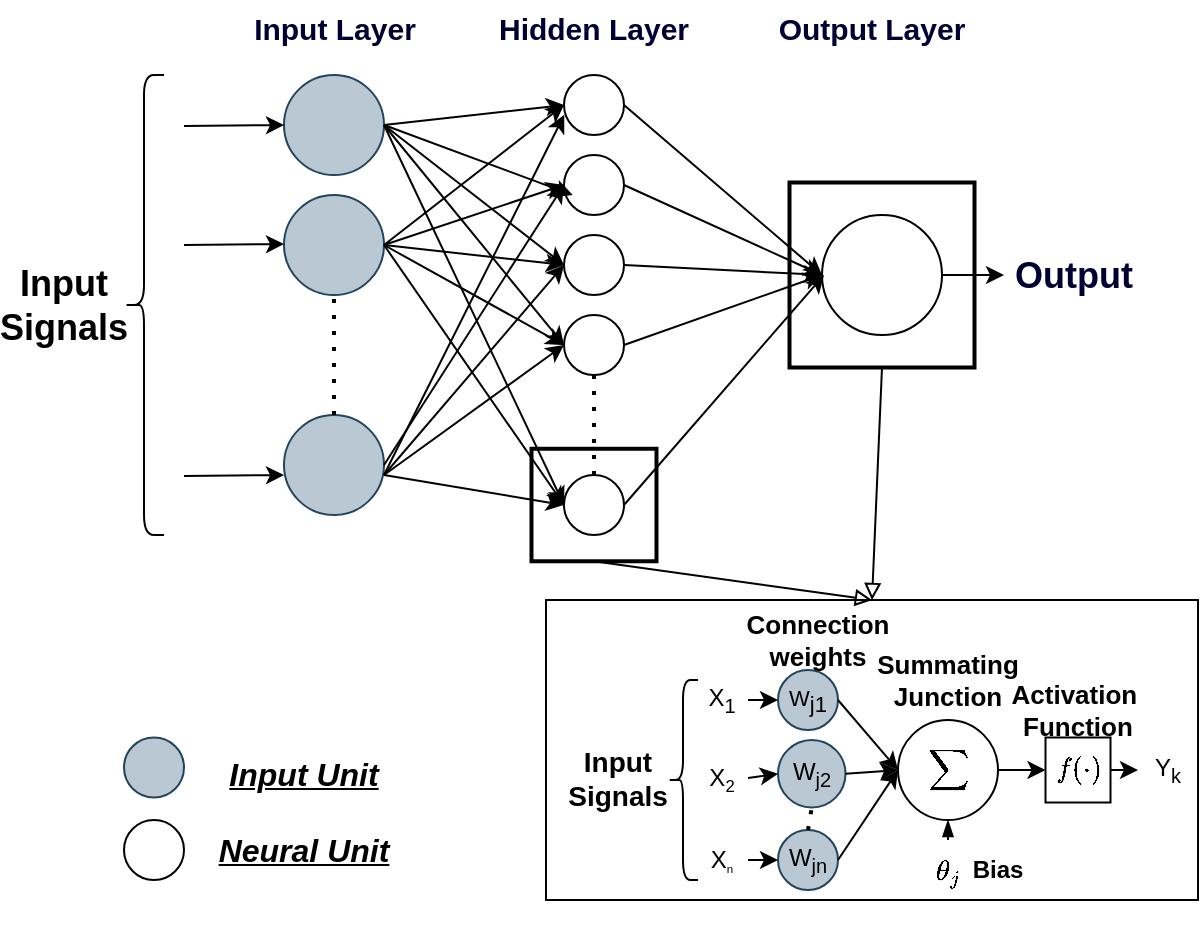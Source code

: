 <mxfile version="14.5.8" type="github">
  <diagram id="PcK8HiPGNt8-FAUTrwxG" name="第 1 页">
    <mxGraphModel dx="1038" dy="547" grid="1" gridSize="10" guides="1" tooltips="1" connect="1" arrows="1" fold="1" page="1" pageScale="1" pageWidth="827" pageHeight="1169" math="1" shadow="0">
      <root>
        <mxCell id="0" />
        <mxCell id="1" parent="0" />
        <mxCell id="slfy005rtpeVditU27t0-1" value="" style="rounded=0;whiteSpace=wrap;html=1;fontFamily=Helvetica;fontSize=13;" parent="1" vertex="1">
          <mxGeometry x="411" y="820" width="326" height="150" as="geometry" />
        </mxCell>
        <mxCell id="slfy005rtpeVditU27t0-2" value="" style="shape=curlyBracket;whiteSpace=wrap;html=1;rounded=1;fontFamily=Helvetica;fontSize=13;" parent="1" vertex="1">
          <mxGeometry x="200" y="557.5" width="20" height="230" as="geometry" />
        </mxCell>
        <mxCell id="slfy005rtpeVditU27t0-3" value="&lt;font style=&quot;font-size: 18px&quot;&gt;Input&lt;br&gt;Signals&lt;/font&gt;" style="text;html=1;strokeColor=none;fillColor=none;align=center;verticalAlign=middle;whiteSpace=wrap;rounded=0;fontFamily=Helvetica;fontSize=14;rotation=0;fontStyle=1" parent="1" vertex="1">
          <mxGeometry x="150" y="662.5" width="40" height="20" as="geometry" />
        </mxCell>
        <mxCell id="slfy005rtpeVditU27t0-4" value="" style="ellipse;whiteSpace=wrap;html=1;aspect=fixed;fontFamily=Helvetica;fontSize=13;fillColor=#bac8d3;strokeColor=#23445d;" parent="1" vertex="1">
          <mxGeometry x="280" y="557.5" width="50" height="50" as="geometry" />
        </mxCell>
        <mxCell id="slfy005rtpeVditU27t0-5" value="" style="ellipse;whiteSpace=wrap;html=1;aspect=fixed;fontFamily=Helvetica;fontSize=13;fillColor=#bac8d3;strokeColor=#23445d;" parent="1" vertex="1">
          <mxGeometry x="280" y="617.5" width="50" height="50" as="geometry" />
        </mxCell>
        <mxCell id="slfy005rtpeVditU27t0-6" value="" style="ellipse;whiteSpace=wrap;html=1;aspect=fixed;fontFamily=Helvetica;fontSize=13;fillColor=#bac8d3;strokeColor=#23445d;" parent="1" vertex="1">
          <mxGeometry x="280" y="727.5" width="50" height="50" as="geometry" />
        </mxCell>
        <mxCell id="slfy005rtpeVditU27t0-7" value="" style="endArrow=none;dashed=1;html=1;dashPattern=1 3;strokeWidth=2;fontFamily=Times New Roman;fontSize=10;fontColor=#808080;entryX=0.5;entryY=1;entryDx=0;entryDy=0;exitX=0.5;exitY=0;exitDx=0;exitDy=0;" parent="1" source="slfy005rtpeVditU27t0-6" target="slfy005rtpeVditU27t0-5" edge="1">
          <mxGeometry width="50" height="50" relative="1" as="geometry">
            <mxPoint x="540" y="647.5" as="sourcePoint" />
            <mxPoint x="590" y="597.5" as="targetPoint" />
          </mxGeometry>
        </mxCell>
        <mxCell id="slfy005rtpeVditU27t0-8" value="" style="ellipse;whiteSpace=wrap;html=1;aspect=fixed;fontFamily=Times New Roman;fontSize=10;" parent="1" vertex="1">
          <mxGeometry x="420" y="557.5" width="30" height="30" as="geometry" />
        </mxCell>
        <mxCell id="slfy005rtpeVditU27t0-9" value="" style="ellipse;whiteSpace=wrap;html=1;aspect=fixed;fontFamily=Times New Roman;fontSize=10;" parent="1" vertex="1">
          <mxGeometry x="420" y="597.5" width="30" height="30" as="geometry" />
        </mxCell>
        <mxCell id="slfy005rtpeVditU27t0-10" value="" style="ellipse;whiteSpace=wrap;html=1;aspect=fixed;fontFamily=Times New Roman;fontSize=10;" parent="1" vertex="1">
          <mxGeometry x="420" y="637.5" width="30" height="30" as="geometry" />
        </mxCell>
        <mxCell id="slfy005rtpeVditU27t0-11" value="" style="ellipse;whiteSpace=wrap;html=1;aspect=fixed;fontFamily=Times New Roman;fontSize=10;" parent="1" vertex="1">
          <mxGeometry x="420" y="677.5" width="30" height="30" as="geometry" />
        </mxCell>
        <mxCell id="slfy005rtpeVditU27t0-12" value="" style="ellipse;whiteSpace=wrap;html=1;aspect=fixed;fontFamily=Times New Roman;fontSize=10;" parent="1" vertex="1">
          <mxGeometry x="420" y="757.5" width="30" height="30" as="geometry" />
        </mxCell>
        <mxCell id="slfy005rtpeVditU27t0-13" value="" style="endArrow=classic;html=1;fontFamily=Times New Roman;fontSize=10;fontColor=#808080;entryX=0;entryY=0.5;entryDx=0;entryDy=0;exitX=1;exitY=0.5;exitDx=0;exitDy=0;" parent="1" source="slfy005rtpeVditU27t0-4" target="slfy005rtpeVditU27t0-8" edge="1">
          <mxGeometry width="50" height="50" relative="1" as="geometry">
            <mxPoint x="330" y="587.5" as="sourcePoint" />
            <mxPoint x="380" y="537.5" as="targetPoint" />
          </mxGeometry>
        </mxCell>
        <mxCell id="slfy005rtpeVditU27t0-14" value="" style="endArrow=classic;html=1;fontFamily=Times New Roman;fontSize=10;fontColor=#808080;entryX=0;entryY=0.5;entryDx=0;entryDy=0;" parent="1" target="slfy005rtpeVditU27t0-8" edge="1">
          <mxGeometry width="50" height="50" relative="1" as="geometry">
            <mxPoint x="330" y="642.5" as="sourcePoint" />
            <mxPoint x="420" y="627.5" as="targetPoint" />
          </mxGeometry>
        </mxCell>
        <mxCell id="slfy005rtpeVditU27t0-15" value="" style="endArrow=classic;html=1;fontFamily=Times New Roman;fontSize=10;fontColor=#808080;entryX=0;entryY=0.5;entryDx=0;entryDy=0;exitX=1;exitY=0.5;exitDx=0;exitDy=0;" parent="1" source="slfy005rtpeVditU27t0-6" target="slfy005rtpeVditU27t0-9" edge="1">
          <mxGeometry width="50" height="50" relative="1" as="geometry">
            <mxPoint x="280" y="757.5" as="sourcePoint" />
            <mxPoint x="370" y="742.5" as="targetPoint" />
          </mxGeometry>
        </mxCell>
        <mxCell id="slfy005rtpeVditU27t0-16" value="" style="endArrow=classic;html=1;fontFamily=Times New Roman;fontSize=10;fontColor=#808080;entryX=0;entryY=0.5;entryDx=0;entryDy=0;" parent="1" target="slfy005rtpeVditU27t0-10" edge="1">
          <mxGeometry width="50" height="50" relative="1" as="geometry">
            <mxPoint x="330" y="757.5" as="sourcePoint" />
            <mxPoint x="430.13" y="627.405" as="targetPoint" />
          </mxGeometry>
        </mxCell>
        <mxCell id="slfy005rtpeVditU27t0-17" value="" style="endArrow=classic;html=1;fontFamily=Times New Roman;fontSize=10;fontColor=#808080;entryX=0.407;entryY=0.333;entryDx=0;entryDy=0;entryPerimeter=0;" parent="1" edge="1">
          <mxGeometry width="50" height="50" relative="1" as="geometry">
            <mxPoint x="330" y="757.5" as="sourcePoint" />
            <mxPoint x="420.13" y="577.405" as="targetPoint" />
          </mxGeometry>
        </mxCell>
        <mxCell id="slfy005rtpeVditU27t0-18" value="" style="endArrow=classic;html=1;fontFamily=Times New Roman;fontSize=10;fontColor=#808080;entryX=0;entryY=0.5;entryDx=0;entryDy=0;" parent="1" target="slfy005rtpeVditU27t0-11" edge="1">
          <mxGeometry width="50" height="50" relative="1" as="geometry">
            <mxPoint x="330" y="757.5" as="sourcePoint" />
            <mxPoint x="420.13" y="697.505" as="targetPoint" />
          </mxGeometry>
        </mxCell>
        <mxCell id="slfy005rtpeVditU27t0-19" value="" style="endArrow=classic;html=1;fontFamily=Times New Roman;fontSize=10;fontColor=#808080;entryX=0;entryY=0.5;entryDx=0;entryDy=0;" parent="1" edge="1">
          <mxGeometry width="50" height="50" relative="1" as="geometry">
            <mxPoint x="330" y="757.5" as="sourcePoint" />
            <mxPoint x="420" y="772.5" as="targetPoint" />
          </mxGeometry>
        </mxCell>
        <mxCell id="slfy005rtpeVditU27t0-20" value="" style="endArrow=classic;html=1;fontFamily=Times New Roman;fontSize=10;fontColor=#808080;entryX=0.146;entryY=0.667;entryDx=0;entryDy=0;exitX=1;exitY=0.5;exitDx=0;exitDy=0;entryPerimeter=0;" parent="1" source="slfy005rtpeVditU27t0-4" target="slfy005rtpeVditU27t0-9" edge="1">
          <mxGeometry width="50" height="50" relative="1" as="geometry">
            <mxPoint x="340" y="597.5" as="sourcePoint" />
            <mxPoint x="430" y="582.5" as="targetPoint" />
          </mxGeometry>
        </mxCell>
        <mxCell id="slfy005rtpeVditU27t0-21" value="" style="endArrow=classic;html=1;fontFamily=Times New Roman;fontSize=10;fontColor=#808080;entryX=0;entryY=0.5;entryDx=0;entryDy=0;exitX=1;exitY=0.5;exitDx=0;exitDy=0;" parent="1" source="slfy005rtpeVditU27t0-4" target="slfy005rtpeVditU27t0-10" edge="1">
          <mxGeometry width="50" height="50" relative="1" as="geometry">
            <mxPoint x="331" y="587.5" as="sourcePoint" />
            <mxPoint x="434.393" y="633.107" as="targetPoint" />
          </mxGeometry>
        </mxCell>
        <mxCell id="slfy005rtpeVditU27t0-22" value="" style="endArrow=classic;html=1;fontFamily=Times New Roman;fontSize=10;fontColor=#808080;entryX=0;entryY=0.5;entryDx=0;entryDy=0;exitX=1;exitY=0.5;exitDx=0;exitDy=0;" parent="1" source="slfy005rtpeVditU27t0-4" target="slfy005rtpeVditU27t0-11" edge="1">
          <mxGeometry width="50" height="50" relative="1" as="geometry">
            <mxPoint x="350" y="602.5" as="sourcePoint" />
            <mxPoint x="440" y="672.5" as="targetPoint" />
          </mxGeometry>
        </mxCell>
        <mxCell id="slfy005rtpeVditU27t0-23" value="" style="endArrow=classic;html=1;fontFamily=Times New Roman;fontSize=10;fontColor=#808080;entryX=0;entryY=0.5;entryDx=0;entryDy=0;exitX=1;exitY=0.5;exitDx=0;exitDy=0;" parent="1" source="slfy005rtpeVditU27t0-4" edge="1">
          <mxGeometry width="50" height="50" relative="1" as="geometry">
            <mxPoint x="370" y="622.5" as="sourcePoint" />
            <mxPoint x="420" y="772.5" as="targetPoint" />
          </mxGeometry>
        </mxCell>
        <mxCell id="slfy005rtpeVditU27t0-24" value="" style="endArrow=classic;html=1;fontFamily=Times New Roman;fontSize=10;fontColor=#808080;entryX=0;entryY=0.5;entryDx=0;entryDy=0;exitX=1;exitY=0.5;exitDx=0;exitDy=0;" parent="1" source="slfy005rtpeVditU27t0-5" target="slfy005rtpeVditU27t0-9" edge="1">
          <mxGeometry width="50" height="50" relative="1" as="geometry">
            <mxPoint x="340" y="652.5" as="sourcePoint" />
            <mxPoint x="430" y="582.5" as="targetPoint" />
          </mxGeometry>
        </mxCell>
        <mxCell id="slfy005rtpeVditU27t0-25" value="" style="endArrow=classic;html=1;fontFamily=Times New Roman;fontSize=10;fontColor=#808080;entryX=0;entryY=0.5;entryDx=0;entryDy=0;exitX=1;exitY=0.5;exitDx=0;exitDy=0;" parent="1" source="slfy005rtpeVditU27t0-5" target="slfy005rtpeVditU27t0-10" edge="1">
          <mxGeometry width="50" height="50" relative="1" as="geometry">
            <mxPoint x="350" y="662.5" as="sourcePoint" />
            <mxPoint x="440" y="592.5" as="targetPoint" />
          </mxGeometry>
        </mxCell>
        <mxCell id="slfy005rtpeVditU27t0-26" value="" style="endArrow=classic;html=1;fontFamily=Times New Roman;fontSize=10;fontColor=#808080;entryX=0;entryY=0.5;entryDx=0;entryDy=0;exitX=1;exitY=0.5;exitDx=0;exitDy=0;" parent="1" source="slfy005rtpeVditU27t0-5" target="slfy005rtpeVditU27t0-11" edge="1">
          <mxGeometry width="50" height="50" relative="1" as="geometry">
            <mxPoint x="360" y="672.5" as="sourcePoint" />
            <mxPoint x="450" y="602.5" as="targetPoint" />
          </mxGeometry>
        </mxCell>
        <mxCell id="slfy005rtpeVditU27t0-27" value="" style="endArrow=classic;html=1;fontFamily=Times New Roman;fontSize=10;fontColor=#808080;entryX=0;entryY=0.5;entryDx=0;entryDy=0;exitX=1;exitY=0.5;exitDx=0;exitDy=0;" parent="1" source="slfy005rtpeVditU27t0-5" edge="1">
          <mxGeometry width="50" height="50" relative="1" as="geometry">
            <mxPoint x="380" y="692.5" as="sourcePoint" />
            <mxPoint x="420" y="772.5" as="targetPoint" />
          </mxGeometry>
        </mxCell>
        <mxCell id="slfy005rtpeVditU27t0-28" value="&lt;font style=&quot;font-size: 15px&quot;&gt;Input Layer&lt;/font&gt;" style="text;html=1;strokeColor=none;fillColor=none;align=center;verticalAlign=middle;whiteSpace=wrap;rounded=0;fontFamily=Helvetica;fontSize=14;fontColor=#000033;fontStyle=1" parent="1" vertex="1">
          <mxGeometry x="257.5" y="520" width="95" height="27.5" as="geometry" />
        </mxCell>
        <mxCell id="slfy005rtpeVditU27t0-29" value="&lt;font style=&quot;font-size: 15px&quot;&gt;Hidden Layer&lt;/font&gt;" style="text;html=1;strokeColor=none;fillColor=none;align=center;verticalAlign=middle;whiteSpace=wrap;rounded=0;fontFamily=Helvetica;fontSize=13;fontColor=#000033;fontStyle=1" parent="1" vertex="1">
          <mxGeometry x="385" y="523.75" width="100" height="20" as="geometry" />
        </mxCell>
        <mxCell id="slfy005rtpeVditU27t0-30" style="edgeStyle=orthogonalEdgeStyle;rounded=0;orthogonalLoop=1;jettySize=auto;html=1;exitX=1;exitY=0.5;exitDx=0;exitDy=0;fontFamily=Helvetica;fontSize=13;fontColor=#000033;" parent="1" source="slfy005rtpeVditU27t0-31" target="slfy005rtpeVditU27t0-39" edge="1">
          <mxGeometry relative="1" as="geometry" />
        </mxCell>
        <mxCell id="slfy005rtpeVditU27t0-31" value="" style="ellipse;whiteSpace=wrap;html=1;aspect=fixed;fontFamily=Times New Roman;fontSize=10;" parent="1" vertex="1">
          <mxGeometry x="549" y="627.5" width="60" height="60" as="geometry" />
        </mxCell>
        <mxCell id="slfy005rtpeVditU27t0-32" value="" style="endArrow=none;dashed=1;html=1;dashPattern=1 3;strokeWidth=2;fontFamily=Times New Roman;fontSize=10;fontColor=#000033;entryX=0.5;entryY=1;entryDx=0;entryDy=0;exitX=0.5;exitY=0;exitDx=0;exitDy=0;" parent="1" target="slfy005rtpeVditU27t0-11" edge="1">
          <mxGeometry width="50" height="50" relative="1" as="geometry">
            <mxPoint x="435" y="757.5" as="sourcePoint" />
            <mxPoint x="490" y="707.5" as="targetPoint" />
          </mxGeometry>
        </mxCell>
        <mxCell id="slfy005rtpeVditU27t0-33" value="" style="endArrow=classic;html=1;fontFamily=Times New Roman;fontSize=10;fontColor=#000033;exitX=1;exitY=0.5;exitDx=0;exitDy=0;entryX=0;entryY=0.5;entryDx=0;entryDy=0;" parent="1" source="slfy005rtpeVditU27t0-8" target="slfy005rtpeVditU27t0-31" edge="1">
          <mxGeometry width="50" height="50" relative="1" as="geometry">
            <mxPoint x="540" y="627.5" as="sourcePoint" />
            <mxPoint x="590" y="577.5" as="targetPoint" />
          </mxGeometry>
        </mxCell>
        <mxCell id="slfy005rtpeVditU27t0-34" value="" style="endArrow=classic;html=1;fontFamily=Times New Roman;fontSize=10;fontColor=#000033;exitX=1;exitY=0.5;exitDx=0;exitDy=0;entryX=0;entryY=0.5;entryDx=0;entryDy=0;" parent="1" source="slfy005rtpeVditU27t0-9" target="slfy005rtpeVditU27t0-31" edge="1">
          <mxGeometry width="50" height="50" relative="1" as="geometry">
            <mxPoint x="470" y="592.5" as="sourcePoint" />
            <mxPoint x="569" y="677.5" as="targetPoint" />
          </mxGeometry>
        </mxCell>
        <mxCell id="slfy005rtpeVditU27t0-35" value="" style="endArrow=classic;html=1;fontFamily=Times New Roman;fontSize=10;fontColor=#000033;exitX=1;exitY=0.5;exitDx=0;exitDy=0;entryX=0;entryY=0.5;entryDx=0;entryDy=0;" parent="1" source="slfy005rtpeVditU27t0-10" target="slfy005rtpeVditU27t0-31" edge="1">
          <mxGeometry width="50" height="50" relative="1" as="geometry">
            <mxPoint x="480" y="602.5" as="sourcePoint" />
            <mxPoint x="579" y="687.5" as="targetPoint" />
          </mxGeometry>
        </mxCell>
        <mxCell id="slfy005rtpeVditU27t0-36" value="" style="endArrow=classic;html=1;fontFamily=Times New Roman;fontSize=10;fontColor=#000033;exitX=1;exitY=0.5;exitDx=0;exitDy=0;entryX=0;entryY=0.5;entryDx=0;entryDy=0;" parent="1" source="slfy005rtpeVditU27t0-11" target="slfy005rtpeVditU27t0-31" edge="1">
          <mxGeometry width="50" height="50" relative="1" as="geometry">
            <mxPoint x="490" y="612.5" as="sourcePoint" />
            <mxPoint x="589" y="697.5" as="targetPoint" />
          </mxGeometry>
        </mxCell>
        <mxCell id="slfy005rtpeVditU27t0-37" value="" style="endArrow=classic;html=1;fontFamily=Times New Roman;fontSize=10;fontColor=#000033;exitX=1;exitY=0.5;exitDx=0;exitDy=0;" parent="1" edge="1">
          <mxGeometry width="50" height="50" relative="1" as="geometry">
            <mxPoint x="450" y="772.5" as="sourcePoint" />
            <mxPoint x="550" y="657.5" as="targetPoint" />
          </mxGeometry>
        </mxCell>
        <mxCell id="slfy005rtpeVditU27t0-38" value="&lt;font style=&quot;font-size: 15px&quot;&gt;Output Layer&lt;/font&gt;" style="text;html=1;strokeColor=none;fillColor=none;align=center;verticalAlign=middle;whiteSpace=wrap;rounded=0;fontFamily=Helvetica;fontSize=13;fontColor=#000033;fontStyle=1" parent="1" vertex="1">
          <mxGeometry x="522" y="522.5" width="104" height="22.5" as="geometry" />
        </mxCell>
        <mxCell id="slfy005rtpeVditU27t0-39" value="&lt;b&gt;&lt;font style=&quot;font-size: 18px&quot;&gt;Output&lt;/font&gt;&lt;/b&gt;" style="text;html=1;strokeColor=none;fillColor=none;align=center;verticalAlign=middle;whiteSpace=wrap;rounded=0;fontFamily=Helvetica;fontSize=14;fontColor=#000033;" parent="1" vertex="1">
          <mxGeometry x="640" y="647.5" width="70" height="20" as="geometry" />
        </mxCell>
        <mxCell id="slfy005rtpeVditU27t0-44" value="" style="endArrow=classic;html=1;entryX=0;entryY=0.5;entryDx=0;entryDy=0;" parent="1" target="slfy005rtpeVditU27t0-4" edge="1">
          <mxGeometry width="50" height="50" relative="1" as="geometry">
            <mxPoint x="230" y="583" as="sourcePoint" />
            <mxPoint x="440" y="710" as="targetPoint" />
          </mxGeometry>
        </mxCell>
        <mxCell id="slfy005rtpeVditU27t0-45" value="" style="endArrow=classic;html=1;entryX=0;entryY=0.5;entryDx=0;entryDy=0;" parent="1" edge="1">
          <mxGeometry width="50" height="50" relative="1" as="geometry">
            <mxPoint x="230" y="642.5" as="sourcePoint" />
            <mxPoint x="280" y="642" as="targetPoint" />
          </mxGeometry>
        </mxCell>
        <mxCell id="slfy005rtpeVditU27t0-46" value="" style="endArrow=classic;html=1;entryX=0;entryY=0.5;entryDx=0;entryDy=0;" parent="1" edge="1">
          <mxGeometry width="50" height="50" relative="1" as="geometry">
            <mxPoint x="230" y="758" as="sourcePoint" />
            <mxPoint x="280" y="757.5" as="targetPoint" />
          </mxGeometry>
        </mxCell>
        <mxCell id="slfy005rtpeVditU27t0-47" value="" style="rounded=0;whiteSpace=wrap;html=1;fillColor=none;strokeWidth=2;" parent="1" vertex="1">
          <mxGeometry x="403.75" y="744.38" width="62.5" height="56.25" as="geometry" />
        </mxCell>
        <mxCell id="slfy005rtpeVditU27t0-48" value="" style="whiteSpace=wrap;html=1;aspect=fixed;strokeColor=#000000;strokeWidth=2;fillColor=none;" parent="1" vertex="1">
          <mxGeometry x="532.75" y="611.25" width="92.5" height="92.5" as="geometry" />
        </mxCell>
        <mxCell id="slfy005rtpeVditU27t0-52" value="" style="endArrow=block;html=1;entryX=0.5;entryY=0;entryDx=0;entryDy=0;exitX=0.5;exitY=1;exitDx=0;exitDy=0;endFill=0;" parent="1" source="slfy005rtpeVditU27t0-47" target="slfy005rtpeVditU27t0-1" edge="1">
          <mxGeometry width="50" height="50" relative="1" as="geometry">
            <mxPoint x="390" y="750" as="sourcePoint" />
            <mxPoint x="440" y="700" as="targetPoint" />
          </mxGeometry>
        </mxCell>
        <mxCell id="slfy005rtpeVditU27t0-53" value="" style="endArrow=block;html=1;exitX=0.5;exitY=1;exitDx=0;exitDy=0;endFill=0;entryX=0.5;entryY=0;entryDx=0;entryDy=0;" parent="1" source="slfy005rtpeVditU27t0-48" target="slfy005rtpeVditU27t0-1" edge="1">
          <mxGeometry width="50" height="50" relative="1" as="geometry">
            <mxPoint x="390" y="750" as="sourcePoint" />
            <mxPoint x="570" y="840" as="targetPoint" />
          </mxGeometry>
        </mxCell>
        <mxCell id="slfy005rtpeVditU27t0-54" value="" style="shape=curlyBracket;whiteSpace=wrap;html=1;rounded=1;fontFamily=Helvetica;fontSize=13;" parent="1" vertex="1">
          <mxGeometry x="472" y="860" width="15" height="100" as="geometry" />
        </mxCell>
        <mxCell id="slfy005rtpeVditU27t0-55" value="Input&lt;br style=&quot;font-size: 14px;&quot;&gt;Signals" style="text;html=1;strokeColor=none;fillColor=none;align=center;verticalAlign=middle;whiteSpace=wrap;rounded=0;fontFamily=Helvetica;fontSize=14;rotation=0;fontStyle=1" parent="1" vertex="1">
          <mxGeometry x="427" y="898.75" width="40" height="20" as="geometry" />
        </mxCell>
        <mxCell id="slfy005rtpeVditU27t0-63" value="&lt;font style=&quot;font-size: 11px&quot;&gt;W&lt;sub style=&quot;font-size: 11px&quot;&gt;j1&lt;/sub&gt;&lt;/font&gt;" style="ellipse;whiteSpace=wrap;html=1;aspect=fixed;fontFamily=Helvetica;fontSize=13;fillColor=#bac8d3;strokeColor=#23445d;" parent="1" vertex="1">
          <mxGeometry x="527" y="855" width="30" height="30" as="geometry" />
        </mxCell>
        <mxCell id="slfy005rtpeVditU27t0-64" value="&lt;font style=&quot;font-size: 12px&quot;&gt;W&lt;sub&gt;j2&lt;/sub&gt;&lt;/font&gt;" style="ellipse;whiteSpace=wrap;html=1;aspect=fixed;fontFamily=Helvetica;fontSize=13;fillColor=#bac8d3;strokeColor=#23445d;" parent="1" vertex="1">
          <mxGeometry x="527" y="890" width="33.75" height="33.75" as="geometry" />
        </mxCell>
        <mxCell id="slfy005rtpeVditU27t0-65" value="&lt;font style=&quot;font-size: 12px&quot;&gt;W&lt;sub&gt;jn&lt;/sub&gt;&lt;/font&gt;" style="ellipse;whiteSpace=wrap;html=1;aspect=fixed;fontFamily=Helvetica;fontSize=13;fillColor=#bac8d3;strokeColor=#23445d;" parent="1" vertex="1">
          <mxGeometry x="527" y="935" width="30" height="30" as="geometry" />
        </mxCell>
        <mxCell id="slfy005rtpeVditU27t0-66" value="" style="endArrow=none;dashed=1;html=1;dashPattern=1 3;strokeWidth=2;fontFamily=Times New Roman;fontSize=10;fontColor=#808080;entryX=0.5;entryY=1;entryDx=0;entryDy=0;exitX=0.5;exitY=0;exitDx=0;exitDy=0;" parent="1" source="slfy005rtpeVditU27t0-65" target="slfy005rtpeVditU27t0-64" edge="1">
          <mxGeometry width="50" height="50" relative="1" as="geometry">
            <mxPoint x="812" y="862.5" as="sourcePoint" />
            <mxPoint x="862" y="812.5" as="targetPoint" />
          </mxGeometry>
        </mxCell>
        <mxCell id="slfy005rtpeVditU27t0-69" value="" style="endArrow=classic;html=1;entryX=0;entryY=0.5;entryDx=0;entryDy=0;" parent="1" target="slfy005rtpeVditU27t0-65" edge="1">
          <mxGeometry width="50" height="50" relative="1" as="geometry">
            <mxPoint x="512" y="950" as="sourcePoint" />
            <mxPoint x="537" y="949.5" as="targetPoint" />
          </mxGeometry>
        </mxCell>
        <mxCell id="slfy005rtpeVditU27t0-72" value="" style="endArrow=classic;html=1;entryX=0;entryY=0.5;entryDx=0;entryDy=0;" parent="1" target="slfy005rtpeVditU27t0-64" edge="1">
          <mxGeometry width="50" height="50" relative="1" as="geometry">
            <mxPoint x="512" y="909" as="sourcePoint" />
            <mxPoint x="547" y="959.5" as="targetPoint" />
          </mxGeometry>
        </mxCell>
        <mxCell id="slfy005rtpeVditU27t0-73" value="" style="endArrow=classic;html=1;entryX=0;entryY=0.5;entryDx=0;entryDy=0;" parent="1" target="slfy005rtpeVditU27t0-63" edge="1">
          <mxGeometry width="50" height="50" relative="1" as="geometry">
            <mxPoint x="512" y="870" as="sourcePoint" />
            <mxPoint x="557" y="969.5" as="targetPoint" />
          </mxGeometry>
        </mxCell>
        <mxCell id="slfy005rtpeVditU27t0-74" value="&lt;b&gt;&lt;font style=&quot;font-size: 13px&quot;&gt;Connection weights&lt;/font&gt;&lt;/b&gt;" style="text;html=1;strokeColor=none;fillColor=none;align=center;verticalAlign=middle;whiteSpace=wrap;rounded=0;" parent="1" vertex="1">
          <mxGeometry x="527" y="830" width="40" height="20" as="geometry" />
        </mxCell>
        <mxCell id="slfy005rtpeVditU27t0-75" value="X&lt;sub&gt;1&lt;/sub&gt;" style="text;html=1;strokeColor=none;fillColor=none;align=center;verticalAlign=middle;whiteSpace=wrap;rounded=0;" parent="1" vertex="1">
          <mxGeometry x="479" y="860" width="40" height="20" as="geometry" />
        </mxCell>
        <mxCell id="slfy005rtpeVditU27t0-76" value="X&lt;span style=&quot;font-size: 10px&quot;&gt;&lt;sub&gt;2&lt;/sub&gt;&lt;/span&gt;" style="text;html=1;strokeColor=none;fillColor=none;align=center;verticalAlign=middle;whiteSpace=wrap;rounded=0;" parent="1" vertex="1">
          <mxGeometry x="479" y="898.75" width="40" height="20" as="geometry" />
        </mxCell>
        <mxCell id="slfy005rtpeVditU27t0-77" value="X&lt;span style=&quot;font-size: 6.944px&quot;&gt;&lt;sub&gt;n&lt;/sub&gt;&lt;/span&gt;" style="text;html=1;strokeColor=none;fillColor=none;align=center;verticalAlign=middle;whiteSpace=wrap;rounded=0;" parent="1" vertex="1">
          <mxGeometry x="479" y="940" width="40" height="20" as="geometry" />
        </mxCell>
        <mxCell id="slfy005rtpeVditU27t0-78" value="$$\sum$$" style="ellipse;whiteSpace=wrap;html=1;aspect=fixed;strokeColor=#000000;strokeWidth=1;fillColor=none;" parent="1" vertex="1">
          <mxGeometry x="587" y="880" width="50" height="50" as="geometry" />
        </mxCell>
        <mxCell id="slfy005rtpeVditU27t0-79" value="" style="endArrow=classic;html=1;entryX=0;entryY=0.5;entryDx=0;entryDy=0;exitX=1;exitY=0.5;exitDx=0;exitDy=0;" parent="1" source="slfy005rtpeVditU27t0-63" target="slfy005rtpeVditU27t0-78" edge="1">
          <mxGeometry width="50" height="50" relative="1" as="geometry">
            <mxPoint x="387" y="820" as="sourcePoint" />
            <mxPoint x="437" y="770" as="targetPoint" />
          </mxGeometry>
        </mxCell>
        <mxCell id="slfy005rtpeVditU27t0-80" value="" style="endArrow=classic;html=1;entryX=0;entryY=0.5;entryDx=0;entryDy=0;exitX=1;exitY=0.5;exitDx=0;exitDy=0;" parent="1" source="slfy005rtpeVditU27t0-64" target="slfy005rtpeVditU27t0-78" edge="1">
          <mxGeometry width="50" height="50" relative="1" as="geometry">
            <mxPoint x="387" y="820" as="sourcePoint" />
            <mxPoint x="437" y="770" as="targetPoint" />
          </mxGeometry>
        </mxCell>
        <mxCell id="slfy005rtpeVditU27t0-81" value="" style="endArrow=classic;html=1;entryX=0;entryY=0.5;entryDx=0;entryDy=0;exitX=1;exitY=0.5;exitDx=0;exitDy=0;" parent="1" source="slfy005rtpeVditU27t0-65" target="slfy005rtpeVditU27t0-78" edge="1">
          <mxGeometry width="50" height="50" relative="1" as="geometry">
            <mxPoint x="387" y="820" as="sourcePoint" />
            <mxPoint x="437" y="770" as="targetPoint" />
          </mxGeometry>
        </mxCell>
        <mxCell id="slfy005rtpeVditU27t0-84" value="&lt;b&gt;&lt;font style=&quot;font-size: 13px&quot;&gt;Summating&lt;br&gt;Junction&lt;br&gt;&lt;/font&gt;&lt;/b&gt;" style="text;html=1;strokeColor=none;fillColor=none;align=center;verticalAlign=middle;whiteSpace=wrap;rounded=0;" parent="1" vertex="1">
          <mxGeometry x="592" y="850" width="40" height="20" as="geometry" />
        </mxCell>
        <mxCell id="slfy005rtpeVditU27t0-85" value="" style="endArrow=classic;html=1;exitX=1;exitY=0.5;exitDx=0;exitDy=0;" parent="1" source="slfy005rtpeVditU27t0-78" target="slfy005rtpeVditU27t0-86" edge="1">
          <mxGeometry width="50" height="50" relative="1" as="geometry">
            <mxPoint x="457" y="860" as="sourcePoint" />
            <mxPoint x="507" y="810" as="targetPoint" />
          </mxGeometry>
        </mxCell>
        <mxCell id="slfy005rtpeVditU27t0-86" value="$$f(·)$$" style="whiteSpace=wrap;html=1;aspect=fixed;strokeColor=#000000;strokeWidth=1;fillColor=none;" parent="1" vertex="1">
          <mxGeometry x="660.75" y="888.75" width="32.5" height="32.5" as="geometry" />
        </mxCell>
        <mxCell id="slfy005rtpeVditU27t0-87" value="&lt;b&gt;&lt;font style=&quot;font-size: 13px&quot;&gt;Activation&amp;nbsp;&lt;br&gt;Function&lt;br&gt;&lt;/font&gt;&lt;/b&gt;" style="text;html=1;strokeColor=none;fillColor=none;align=center;verticalAlign=middle;whiteSpace=wrap;rounded=0;" parent="1" vertex="1">
          <mxGeometry x="657" y="865" width="40" height="20" as="geometry" />
        </mxCell>
        <mxCell id="slfy005rtpeVditU27t0-88" value="" style="endArrow=classic;html=1;exitX=1;exitY=0.5;exitDx=0;exitDy=0;" parent="1" source="slfy005rtpeVditU27t0-86" target="slfy005rtpeVditU27t0-90" edge="1">
          <mxGeometry width="50" height="50" relative="1" as="geometry">
            <mxPoint x="457" y="860" as="sourcePoint" />
            <mxPoint x="507" y="810" as="targetPoint" />
          </mxGeometry>
        </mxCell>
        <mxCell id="slfy005rtpeVditU27t0-90" value="Y&lt;sub&gt;k&lt;/sub&gt;" style="text;html=1;strokeColor=none;fillColor=none;align=center;verticalAlign=middle;whiteSpace=wrap;rounded=0;" parent="1" vertex="1">
          <mxGeometry x="707" y="896.88" width="30" height="16.25" as="geometry" />
        </mxCell>
        <mxCell id="slfy005rtpeVditU27t0-91" value="" style="endArrow=blockThin;html=1;entryX=0.5;entryY=1;entryDx=0;entryDy=0;exitX=0.5;exitY=0;exitDx=0;exitDy=0;endFill=1;" parent="1" source="slfy005rtpeVditU27t0-92" target="slfy005rtpeVditU27t0-78" edge="1">
          <mxGeometry width="50" height="50" relative="1" as="geometry">
            <mxPoint x="457" y="860" as="sourcePoint" />
            <mxPoint x="507" y="810" as="targetPoint" />
          </mxGeometry>
        </mxCell>
        <mxCell id="slfy005rtpeVditU27t0-92" value="$$\theta_j$$&lt;b&gt;&lt;br&gt;&lt;/b&gt;" style="text;html=1;strokeColor=none;fillColor=none;align=center;verticalAlign=middle;whiteSpace=wrap;rounded=0;" parent="1" vertex="1">
          <mxGeometry x="594.5" y="940" width="35" height="45" as="geometry" />
        </mxCell>
        <mxCell id="slfy005rtpeVditU27t0-93" value="&lt;b&gt;Bias&lt;/b&gt;" style="text;html=1;strokeColor=none;fillColor=none;align=center;verticalAlign=middle;whiteSpace=wrap;rounded=0;" parent="1" vertex="1">
          <mxGeometry x="617" y="945" width="40" height="20" as="geometry" />
        </mxCell>
        <mxCell id="slfy005rtpeVditU27t0-94" value="" style="ellipse;whiteSpace=wrap;html=1;aspect=fixed;fontFamily=Helvetica;fontSize=13;fillColor=#bac8d3;strokeColor=#23445d;" parent="1" vertex="1">
          <mxGeometry x="200" y="888.75" width="30" height="30" as="geometry" />
        </mxCell>
        <mxCell id="slfy005rtpeVditU27t0-95" value="" style="ellipse;whiteSpace=wrap;html=1;aspect=fixed;fontFamily=Times New Roman;fontSize=10;" parent="1" vertex="1">
          <mxGeometry x="200" y="930" width="30" height="30" as="geometry" />
        </mxCell>
        <mxCell id="slfy005rtpeVditU27t0-96" value="&lt;b&gt;&lt;i&gt;&lt;u&gt;&lt;font style=&quot;font-size: 16px&quot;&gt;Input Unit&lt;/font&gt;&lt;/u&gt;&lt;/i&gt;&lt;/b&gt;" style="text;html=1;strokeColor=none;fillColor=none;align=center;verticalAlign=middle;whiteSpace=wrap;rounded=0;" parent="1" vertex="1">
          <mxGeometry x="240" y="896.88" width="100" height="20" as="geometry" />
        </mxCell>
        <mxCell id="slfy005rtpeVditU27t0-97" value="&lt;b&gt;&lt;i&gt;&lt;u&gt;&lt;font style=&quot;font-size: 16px&quot;&gt;Neural Unit&lt;/font&gt;&lt;/u&gt;&lt;/i&gt;&lt;/b&gt;" style="text;html=1;strokeColor=none;fillColor=none;align=center;verticalAlign=middle;whiteSpace=wrap;rounded=0;" parent="1" vertex="1">
          <mxGeometry x="240" y="935" width="100" height="20" as="geometry" />
        </mxCell>
      </root>
    </mxGraphModel>
  </diagram>
</mxfile>
